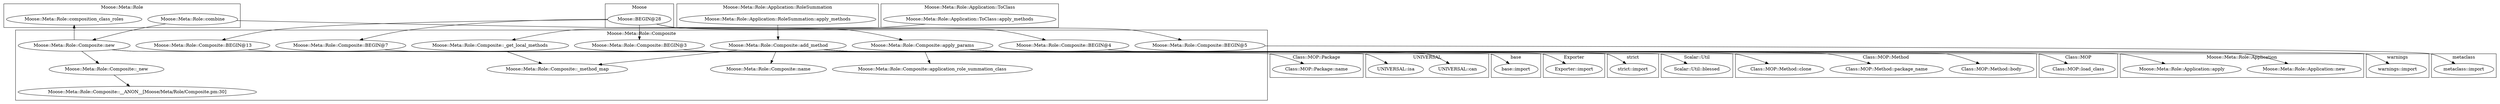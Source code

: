 digraph {
graph [overlap=false]
subgraph cluster_Moose_Meta_Role_Composite {
	label="Moose::Meta::Role::Composite";
	"Moose::Meta::Role::Composite::new";
	"Moose::Meta::Role::Composite::__ANON__[Moose/Meta/Role/Composite.pm:30]";
	"Moose::Meta::Role::Composite::BEGIN@13";
	"Moose::Meta::Role::Composite::BEGIN@7";
	"Moose::Meta::Role::Composite::application_role_summation_class";
	"Moose::Meta::Role::Composite::name";
	"Moose::Meta::Role::Composite::BEGIN@3";
	"Moose::Meta::Role::Composite::add_method";
	"Moose::Meta::Role::Composite::_method_map";
	"Moose::Meta::Role::Composite::apply_params";
	"Moose::Meta::Role::Composite::BEGIN@4";
	"Moose::Meta::Role::Composite::_get_local_methods";
	"Moose::Meta::Role::Composite::_new";
	"Moose::Meta::Role::Composite::BEGIN@5";
}
subgraph cluster_warnings {
	label="warnings";
	"warnings::import";
}
subgraph cluster_base {
	label="base";
	"base::import";
}
subgraph cluster_strict {
	label="strict";
	"strict::import";
}
subgraph cluster_Class_MOP {
	label="Class::MOP";
	"Class::MOP::load_class";
}
subgraph cluster_Moose_Meta_Role {
	label="Moose::Meta::Role";
	"Moose::Meta::Role::composition_class_roles";
	"Moose::Meta::Role::combine";
}
subgraph cluster_Moose {
	label="Moose";
	"Moose::BEGIN@28";
}
subgraph cluster_Exporter {
	label="Exporter";
	"Exporter::import";
}
subgraph cluster_Moose_Meta_Role_Application_RoleSummation {
	label="Moose::Meta::Role::Application::RoleSummation";
	"Moose::Meta::Role::Application::RoleSummation::apply_methods";
}
subgraph cluster_metaclass {
	label="metaclass";
	"metaclass::import";
}
subgraph cluster_Class_MOP_Package {
	label="Class::MOP::Package";
	"Class::MOP::Package::name";
}
subgraph cluster_Scalar_Util {
	label="Scalar::Util";
	"Scalar::Util::blessed";
}
subgraph cluster_UNIVERSAL {
	label="UNIVERSAL";
	"UNIVERSAL::isa";
	"UNIVERSAL::can";
}
subgraph cluster_Class_MOP_Method {
	label="Class::MOP::Method";
	"Class::MOP::Method::clone";
	"Class::MOP::Method::body";
	"Class::MOP::Method::package_name";
}
subgraph cluster_Moose_Meta_Role_Application {
	label="Moose::Meta::Role::Application";
	"Moose::Meta::Role::Application::new";
	"Moose::Meta::Role::Application::apply";
}
subgraph cluster_Moose_Meta_Role_Application_ToClass {
	label="Moose::Meta::Role::Application::ToClass";
	"Moose::Meta::Role::Application::ToClass::apply_methods";
}
"Moose::Meta::Role::Composite::add_method" -> "Class::MOP::Method::package_name";
"Moose::Meta::Role::Composite::BEGIN@7" -> "Exporter::import";
"Moose::Meta::Role::Composite::add_method" -> "Moose::Meta::Role::Composite::_method_map";
"Moose::Meta::Role::Composite::_get_local_methods" -> "Moose::Meta::Role::Composite::_method_map";
"Moose::Meta::Role::Composite::apply_params" -> "Moose::Meta::Role::Composite::application_role_summation_class";
"Moose::Meta::Role::Composite::add_method" -> "Scalar::Util::blessed";
"Moose::Meta::Role::Composite::new" -> "Moose::Meta::Role::Composite::_new";
"Moose::BEGIN@28" -> "Moose::Meta::Role::Composite::BEGIN@3";
"Moose::Meta::Role::combine" -> "Moose::Meta::Role::Composite::new";
"Moose::Meta::Role::Composite::apply_params" -> "Moose::Meta::Role::Application::apply";
"Moose::Meta::Role::Composite::BEGIN@5" -> "metaclass::import";
"Moose::Meta::Role::Composite::add_method" -> "UNIVERSAL::can";
"Moose::Meta::Role::Composite::BEGIN@13" -> "base::import";
"Moose::Meta::Role::Composite::BEGIN@4" -> "warnings::import";
"Moose::BEGIN@28" -> "Moose::Meta::Role::Composite::BEGIN@5";
"Moose::Meta::Role::Composite::new" -> "Moose::Meta::Role::composition_class_roles";
"Moose::Meta::Role::Composite::new" -> "Class::MOP::Package::name";
"Moose::Meta::Role::Composite::BEGIN@3" -> "strict::import";
"Moose::Meta::Role::Application::RoleSummation::apply_methods" -> "Moose::Meta::Role::Composite::add_method";
"Moose::Meta::Role::combine" -> "Moose::Meta::Role::Composite::apply_params";
"Moose::Meta::Role::Composite::apply_params" -> "Class::MOP::load_class";
"Moose::Meta::Role::Composite::add_method" -> "Class::MOP::Method::clone";
"Moose::BEGIN@28" -> "Moose::Meta::Role::Composite::BEGIN@4";
"Moose::Meta::Role::Composite::_new" -> "Moose::Meta::Role::Composite::__ANON__[Moose/Meta/Role/Composite.pm:30]";
"Moose::Meta::Role::Application::ToClass::apply_methods" -> "Moose::Meta::Role::Composite::_get_local_methods";
"Moose::Meta::Role::Composite::add_method" -> "Moose::Meta::Role::Composite::name";
"Moose::Meta::Role::Composite::apply_params" -> "Moose::Meta::Role::Application::new";
"Moose::Meta::Role::Composite::new" -> "UNIVERSAL::isa";
"Moose::BEGIN@28" -> "Moose::Meta::Role::Composite::BEGIN@7";
"Moose::Meta::Role::Composite::add_method" -> "Class::MOP::Method::body";
"Moose::BEGIN@28" -> "Moose::Meta::Role::Composite::BEGIN@13";
}
